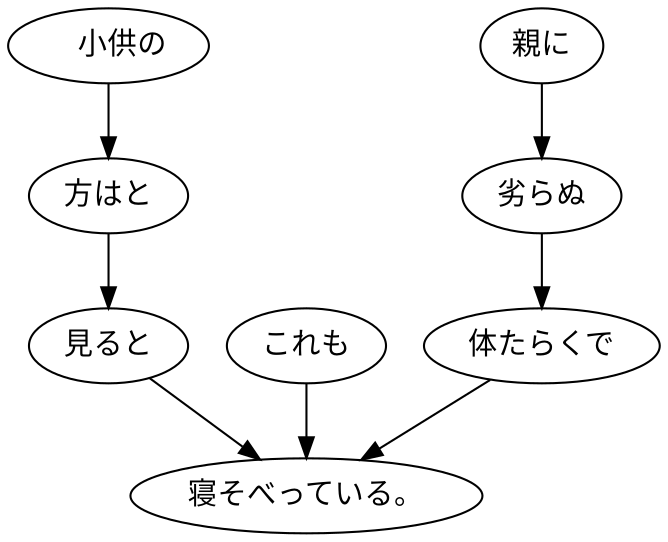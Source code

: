 digraph graph2691 {
	node0 [label="　小供の"];
	node1 [label="方はと"];
	node2 [label="見ると"];
	node3 [label="これも"];
	node4 [label="親に"];
	node5 [label="劣らぬ"];
	node6 [label="体たらくで"];
	node7 [label="寝そべっている。"];
	node0 -> node1;
	node1 -> node2;
	node2 -> node7;
	node3 -> node7;
	node4 -> node5;
	node5 -> node6;
	node6 -> node7;
}
